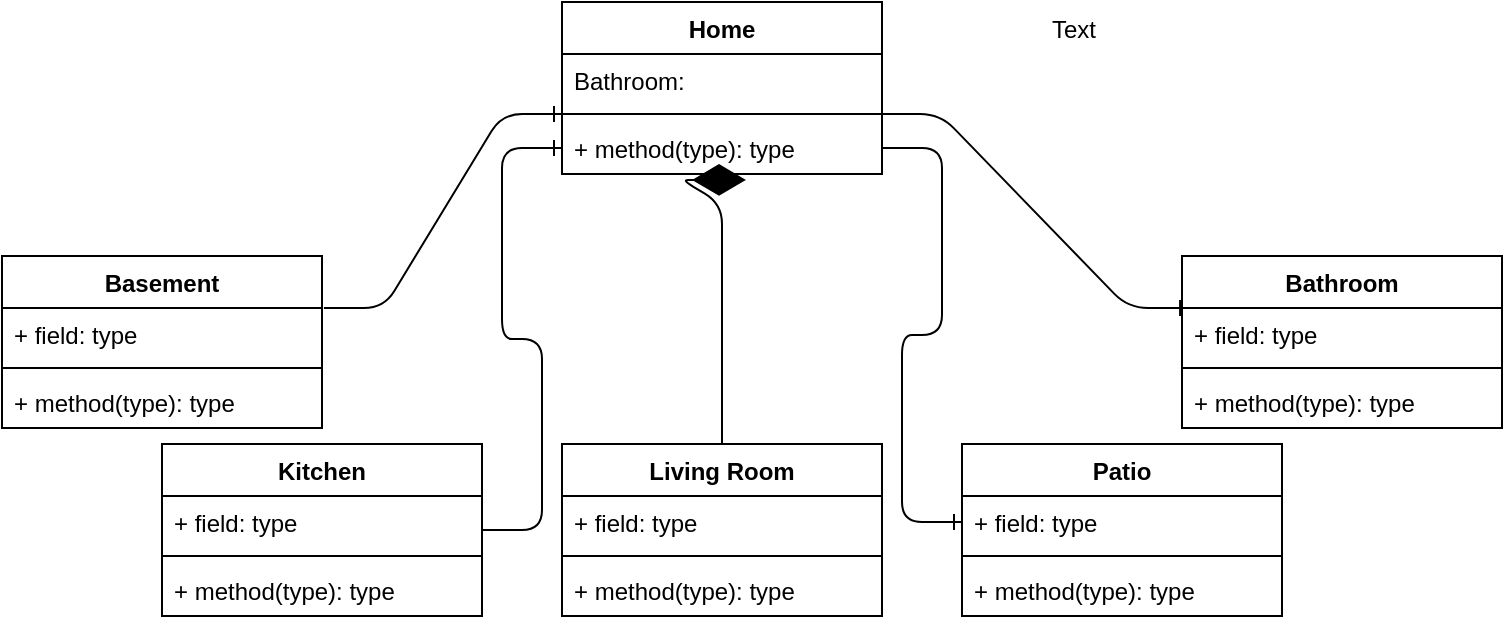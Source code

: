 <mxfile version="11.0.9" type="device"><diagram id="-l6DpWaBWAlvHQypUQHc" name="Page-1"><mxGraphModel dx="945" dy="530" grid="1" gridSize="10" guides="1" tooltips="1" connect="1" arrows="1" fold="1" page="1" pageScale="1" pageWidth="850" pageHeight="1100" math="0" shadow="0"><root><mxCell id="0"/><mxCell id="1" parent="0"/><mxCell id="UyeNr7e4AvRHgGJdkJgW-1" value="Home" style="swimlane;fontStyle=1;align=center;verticalAlign=top;childLayout=stackLayout;horizontal=1;startSize=26;horizontalStack=0;resizeParent=1;resizeParentMax=0;resizeLast=0;collapsible=1;marginBottom=0;" vertex="1" parent="1"><mxGeometry x="320" y="29" width="160" height="86" as="geometry"/></mxCell><mxCell id="UyeNr7e4AvRHgGJdkJgW-2" value="Bathroom: " style="text;strokeColor=none;fillColor=none;align=left;verticalAlign=top;spacingLeft=4;spacingRight=4;overflow=hidden;rotatable=0;points=[[0,0.5],[1,0.5]];portConstraint=eastwest;" vertex="1" parent="UyeNr7e4AvRHgGJdkJgW-1"><mxGeometry y="26" width="160" height="26" as="geometry"/></mxCell><mxCell id="UyeNr7e4AvRHgGJdkJgW-3" value="" style="line;strokeWidth=1;fillColor=none;align=left;verticalAlign=middle;spacingTop=-1;spacingLeft=3;spacingRight=3;rotatable=0;labelPosition=right;points=[];portConstraint=eastwest;" vertex="1" parent="UyeNr7e4AvRHgGJdkJgW-1"><mxGeometry y="52" width="160" height="8" as="geometry"/></mxCell><mxCell id="UyeNr7e4AvRHgGJdkJgW-4" value="+ method(type): type" style="text;strokeColor=none;fillColor=none;align=left;verticalAlign=top;spacingLeft=4;spacingRight=4;overflow=hidden;rotatable=0;points=[[0,0.5],[1,0.5]];portConstraint=eastwest;" vertex="1" parent="UyeNr7e4AvRHgGJdkJgW-1"><mxGeometry y="60" width="160" height="26" as="geometry"/></mxCell><mxCell id="UyeNr7e4AvRHgGJdkJgW-5" value="Bathroom" style="swimlane;fontStyle=1;align=center;verticalAlign=top;childLayout=stackLayout;horizontal=1;startSize=26;horizontalStack=0;resizeParent=1;resizeParentMax=0;resizeLast=0;collapsible=1;marginBottom=0;" vertex="1" parent="1"><mxGeometry x="630" y="156" width="160" height="86" as="geometry"/></mxCell><mxCell id="UyeNr7e4AvRHgGJdkJgW-6" value="+ field: type" style="text;strokeColor=none;fillColor=none;align=left;verticalAlign=top;spacingLeft=4;spacingRight=4;overflow=hidden;rotatable=0;points=[[0,0.5],[1,0.5]];portConstraint=eastwest;" vertex="1" parent="UyeNr7e4AvRHgGJdkJgW-5"><mxGeometry y="26" width="160" height="26" as="geometry"/></mxCell><mxCell id="UyeNr7e4AvRHgGJdkJgW-7" value="" style="line;strokeWidth=1;fillColor=none;align=left;verticalAlign=middle;spacingTop=-1;spacingLeft=3;spacingRight=3;rotatable=0;labelPosition=right;points=[];portConstraint=eastwest;" vertex="1" parent="UyeNr7e4AvRHgGJdkJgW-5"><mxGeometry y="52" width="160" height="8" as="geometry"/></mxCell><mxCell id="UyeNr7e4AvRHgGJdkJgW-8" value="+ method(type): type" style="text;strokeColor=none;fillColor=none;align=left;verticalAlign=top;spacingLeft=4;spacingRight=4;overflow=hidden;rotatable=0;points=[[0,0.5],[1,0.5]];portConstraint=eastwest;" vertex="1" parent="UyeNr7e4AvRHgGJdkJgW-5"><mxGeometry y="60" width="160" height="26" as="geometry"/></mxCell><mxCell id="UyeNr7e4AvRHgGJdkJgW-9" value="Basement" style="swimlane;fontStyle=1;align=center;verticalAlign=top;childLayout=stackLayout;horizontal=1;startSize=26;horizontalStack=0;resizeParent=1;resizeParentMax=0;resizeLast=0;collapsible=1;marginBottom=0;" vertex="1" parent="1"><mxGeometry x="40" y="156" width="160" height="86" as="geometry"/></mxCell><mxCell id="UyeNr7e4AvRHgGJdkJgW-10" value="+ field: type" style="text;strokeColor=none;fillColor=none;align=left;verticalAlign=top;spacingLeft=4;spacingRight=4;overflow=hidden;rotatable=0;points=[[0,0.5],[1,0.5]];portConstraint=eastwest;" vertex="1" parent="UyeNr7e4AvRHgGJdkJgW-9"><mxGeometry y="26" width="160" height="26" as="geometry"/></mxCell><mxCell id="UyeNr7e4AvRHgGJdkJgW-11" value="" style="line;strokeWidth=1;fillColor=none;align=left;verticalAlign=middle;spacingTop=-1;spacingLeft=3;spacingRight=3;rotatable=0;labelPosition=right;points=[];portConstraint=eastwest;" vertex="1" parent="UyeNr7e4AvRHgGJdkJgW-9"><mxGeometry y="52" width="160" height="8" as="geometry"/></mxCell><mxCell id="UyeNr7e4AvRHgGJdkJgW-12" value="+ method(type): type" style="text;strokeColor=none;fillColor=none;align=left;verticalAlign=top;spacingLeft=4;spacingRight=4;overflow=hidden;rotatable=0;points=[[0,0.5],[1,0.5]];portConstraint=eastwest;" vertex="1" parent="UyeNr7e4AvRHgGJdkJgW-9"><mxGeometry y="60" width="160" height="26" as="geometry"/></mxCell><mxCell id="UyeNr7e4AvRHgGJdkJgW-13" value="Kitchen" style="swimlane;fontStyle=1;align=center;verticalAlign=top;childLayout=stackLayout;horizontal=1;startSize=26;horizontalStack=0;resizeParent=1;resizeParentMax=0;resizeLast=0;collapsible=1;marginBottom=0;" vertex="1" parent="1"><mxGeometry x="120" y="250" width="160" height="86" as="geometry"/></mxCell><mxCell id="UyeNr7e4AvRHgGJdkJgW-14" value="+ field: type" style="text;strokeColor=none;fillColor=none;align=left;verticalAlign=top;spacingLeft=4;spacingRight=4;overflow=hidden;rotatable=0;points=[[0,0.5],[1,0.5]];portConstraint=eastwest;" vertex="1" parent="UyeNr7e4AvRHgGJdkJgW-13"><mxGeometry y="26" width="160" height="26" as="geometry"/></mxCell><mxCell id="UyeNr7e4AvRHgGJdkJgW-15" value="" style="line;strokeWidth=1;fillColor=none;align=left;verticalAlign=middle;spacingTop=-1;spacingLeft=3;spacingRight=3;rotatable=0;labelPosition=right;points=[];portConstraint=eastwest;" vertex="1" parent="UyeNr7e4AvRHgGJdkJgW-13"><mxGeometry y="52" width="160" height="8" as="geometry"/></mxCell><mxCell id="UyeNr7e4AvRHgGJdkJgW-16" value="+ method(type): type" style="text;strokeColor=none;fillColor=none;align=left;verticalAlign=top;spacingLeft=4;spacingRight=4;overflow=hidden;rotatable=0;points=[[0,0.5],[1,0.5]];portConstraint=eastwest;" vertex="1" parent="UyeNr7e4AvRHgGJdkJgW-13"><mxGeometry y="60" width="160" height="26" as="geometry"/></mxCell><mxCell id="UyeNr7e4AvRHgGJdkJgW-17" value="Patio" style="swimlane;fontStyle=1;align=center;verticalAlign=top;childLayout=stackLayout;horizontal=1;startSize=26;horizontalStack=0;resizeParent=1;resizeParentMax=0;resizeLast=0;collapsible=1;marginBottom=0;" vertex="1" parent="1"><mxGeometry x="520" y="250" width="160" height="86" as="geometry"/></mxCell><mxCell id="UyeNr7e4AvRHgGJdkJgW-18" value="+ field: type" style="text;strokeColor=none;fillColor=none;align=left;verticalAlign=top;spacingLeft=4;spacingRight=4;overflow=hidden;rotatable=0;points=[[0,0.5],[1,0.5]];portConstraint=eastwest;" vertex="1" parent="UyeNr7e4AvRHgGJdkJgW-17"><mxGeometry y="26" width="160" height="26" as="geometry"/></mxCell><mxCell id="UyeNr7e4AvRHgGJdkJgW-19" value="" style="line;strokeWidth=1;fillColor=none;align=left;verticalAlign=middle;spacingTop=-1;spacingLeft=3;spacingRight=3;rotatable=0;labelPosition=right;points=[];portConstraint=eastwest;" vertex="1" parent="UyeNr7e4AvRHgGJdkJgW-17"><mxGeometry y="52" width="160" height="8" as="geometry"/></mxCell><mxCell id="UyeNr7e4AvRHgGJdkJgW-20" value="+ method(type): type" style="text;strokeColor=none;fillColor=none;align=left;verticalAlign=top;spacingLeft=4;spacingRight=4;overflow=hidden;rotatable=0;points=[[0,0.5],[1,0.5]];portConstraint=eastwest;" vertex="1" parent="UyeNr7e4AvRHgGJdkJgW-17"><mxGeometry y="60" width="160" height="26" as="geometry"/></mxCell><mxCell id="UyeNr7e4AvRHgGJdkJgW-28" value="" style="edgeStyle=entityRelationEdgeStyle;fontSize=12;html=1;endArrow=ERone;endFill=1;entryX=0.019;entryY=0;entryDx=0;entryDy=0;entryPerimeter=0;exitX=0.994;exitY=0.5;exitDx=0;exitDy=0;exitPerimeter=0;" edge="1" parent="1" source="UyeNr7e4AvRHgGJdkJgW-3" target="UyeNr7e4AvRHgGJdkJgW-6"><mxGeometry width="100" height="100" relative="1" as="geometry"><mxPoint x="490" y="81" as="sourcePoint"/><mxPoint x="580" y="-19" as="targetPoint"/></mxGeometry></mxCell><mxCell id="UyeNr7e4AvRHgGJdkJgW-29" value="" style="edgeStyle=entityRelationEdgeStyle;fontSize=12;html=1;endArrow=ERone;endFill=1;exitX=1.006;exitY=0;exitDx=0;exitDy=0;exitPerimeter=0;" edge="1" parent="1" source="UyeNr7e4AvRHgGJdkJgW-10"><mxGeometry width="100" height="100" relative="1" as="geometry"><mxPoint x="220" y="185" as="sourcePoint"/><mxPoint x="320" y="85" as="targetPoint"/></mxGeometry></mxCell><mxCell id="UyeNr7e4AvRHgGJdkJgW-30" value="" style="edgeStyle=entityRelationEdgeStyle;fontSize=12;html=1;endArrow=ERone;endFill=1;" edge="1" parent="1" source="UyeNr7e4AvRHgGJdkJgW-13" target="UyeNr7e4AvRHgGJdkJgW-4"><mxGeometry width="100" height="100" relative="1" as="geometry"><mxPoint x="270" y="216" as="sourcePoint"/><mxPoint x="370" y="116" as="targetPoint"/></mxGeometry></mxCell><mxCell id="UyeNr7e4AvRHgGJdkJgW-31" value="" style="edgeStyle=entityRelationEdgeStyle;fontSize=12;html=1;endArrow=ERone;endFill=1;entryX=0;entryY=0.5;entryDx=0;entryDy=0;" edge="1" parent="1" source="UyeNr7e4AvRHgGJdkJgW-4" target="UyeNr7e4AvRHgGJdkJgW-18"><mxGeometry width="100" height="100" relative="1" as="geometry"><mxPoint x="421" y="110" as="sourcePoint"/><mxPoint x="540" y="520" as="targetPoint"/></mxGeometry></mxCell><mxCell id="UyeNr7e4AvRHgGJdkJgW-33" value="Living Room" style="swimlane;fontStyle=1;align=center;verticalAlign=top;childLayout=stackLayout;horizontal=1;startSize=26;horizontalStack=0;resizeParent=1;resizeParentMax=0;resizeLast=0;collapsible=1;marginBottom=0;" vertex="1" parent="1"><mxGeometry x="320" y="250" width="160" height="86" as="geometry"/></mxCell><mxCell id="UyeNr7e4AvRHgGJdkJgW-34" value="+ field: type" style="text;strokeColor=none;fillColor=none;align=left;verticalAlign=top;spacingLeft=4;spacingRight=4;overflow=hidden;rotatable=0;points=[[0,0.5],[1,0.5]];portConstraint=eastwest;" vertex="1" parent="UyeNr7e4AvRHgGJdkJgW-33"><mxGeometry y="26" width="160" height="26" as="geometry"/></mxCell><mxCell id="UyeNr7e4AvRHgGJdkJgW-35" value="" style="line;strokeWidth=1;fillColor=none;align=left;verticalAlign=middle;spacingTop=-1;spacingLeft=3;spacingRight=3;rotatable=0;labelPosition=right;points=[];portConstraint=eastwest;" vertex="1" parent="UyeNr7e4AvRHgGJdkJgW-33"><mxGeometry y="52" width="160" height="8" as="geometry"/></mxCell><mxCell id="UyeNr7e4AvRHgGJdkJgW-36" value="+ method(type): type" style="text;strokeColor=none;fillColor=none;align=left;verticalAlign=top;spacingLeft=4;spacingRight=4;overflow=hidden;rotatable=0;points=[[0,0.5],[1,0.5]];portConstraint=eastwest;" vertex="1" parent="UyeNr7e4AvRHgGJdkJgW-33"><mxGeometry y="60" width="160" height="26" as="geometry"/></mxCell><mxCell id="UyeNr7e4AvRHgGJdkJgW-37" value="" style="endArrow=diamondThin;endFill=1;endSize=24;html=1;entryX=0.575;entryY=1.115;entryDx=0;entryDy=0;entryPerimeter=0;exitX=0.5;exitY=0;exitDx=0;exitDy=0;" edge="1" parent="1" source="UyeNr7e4AvRHgGJdkJgW-33" target="UyeNr7e4AvRHgGJdkJgW-4"><mxGeometry width="160" relative="1" as="geometry"><mxPoint x="412" y="240" as="sourcePoint"/><mxPoint x="480" y="160" as="targetPoint"/><Array as="points"><mxPoint x="400" y="130"/><mxPoint x="380" y="118"/></Array></mxGeometry></mxCell><mxCell id="UyeNr7e4AvRHgGJdkJgW-38" value="Text" style="text;html=1;resizable=0;points=[];autosize=1;align=left;verticalAlign=top;spacingTop=-4;" vertex="1" parent="1"><mxGeometry x="563" y="33" width="40" height="20" as="geometry"/></mxCell></root></mxGraphModel></diagram></mxfile>